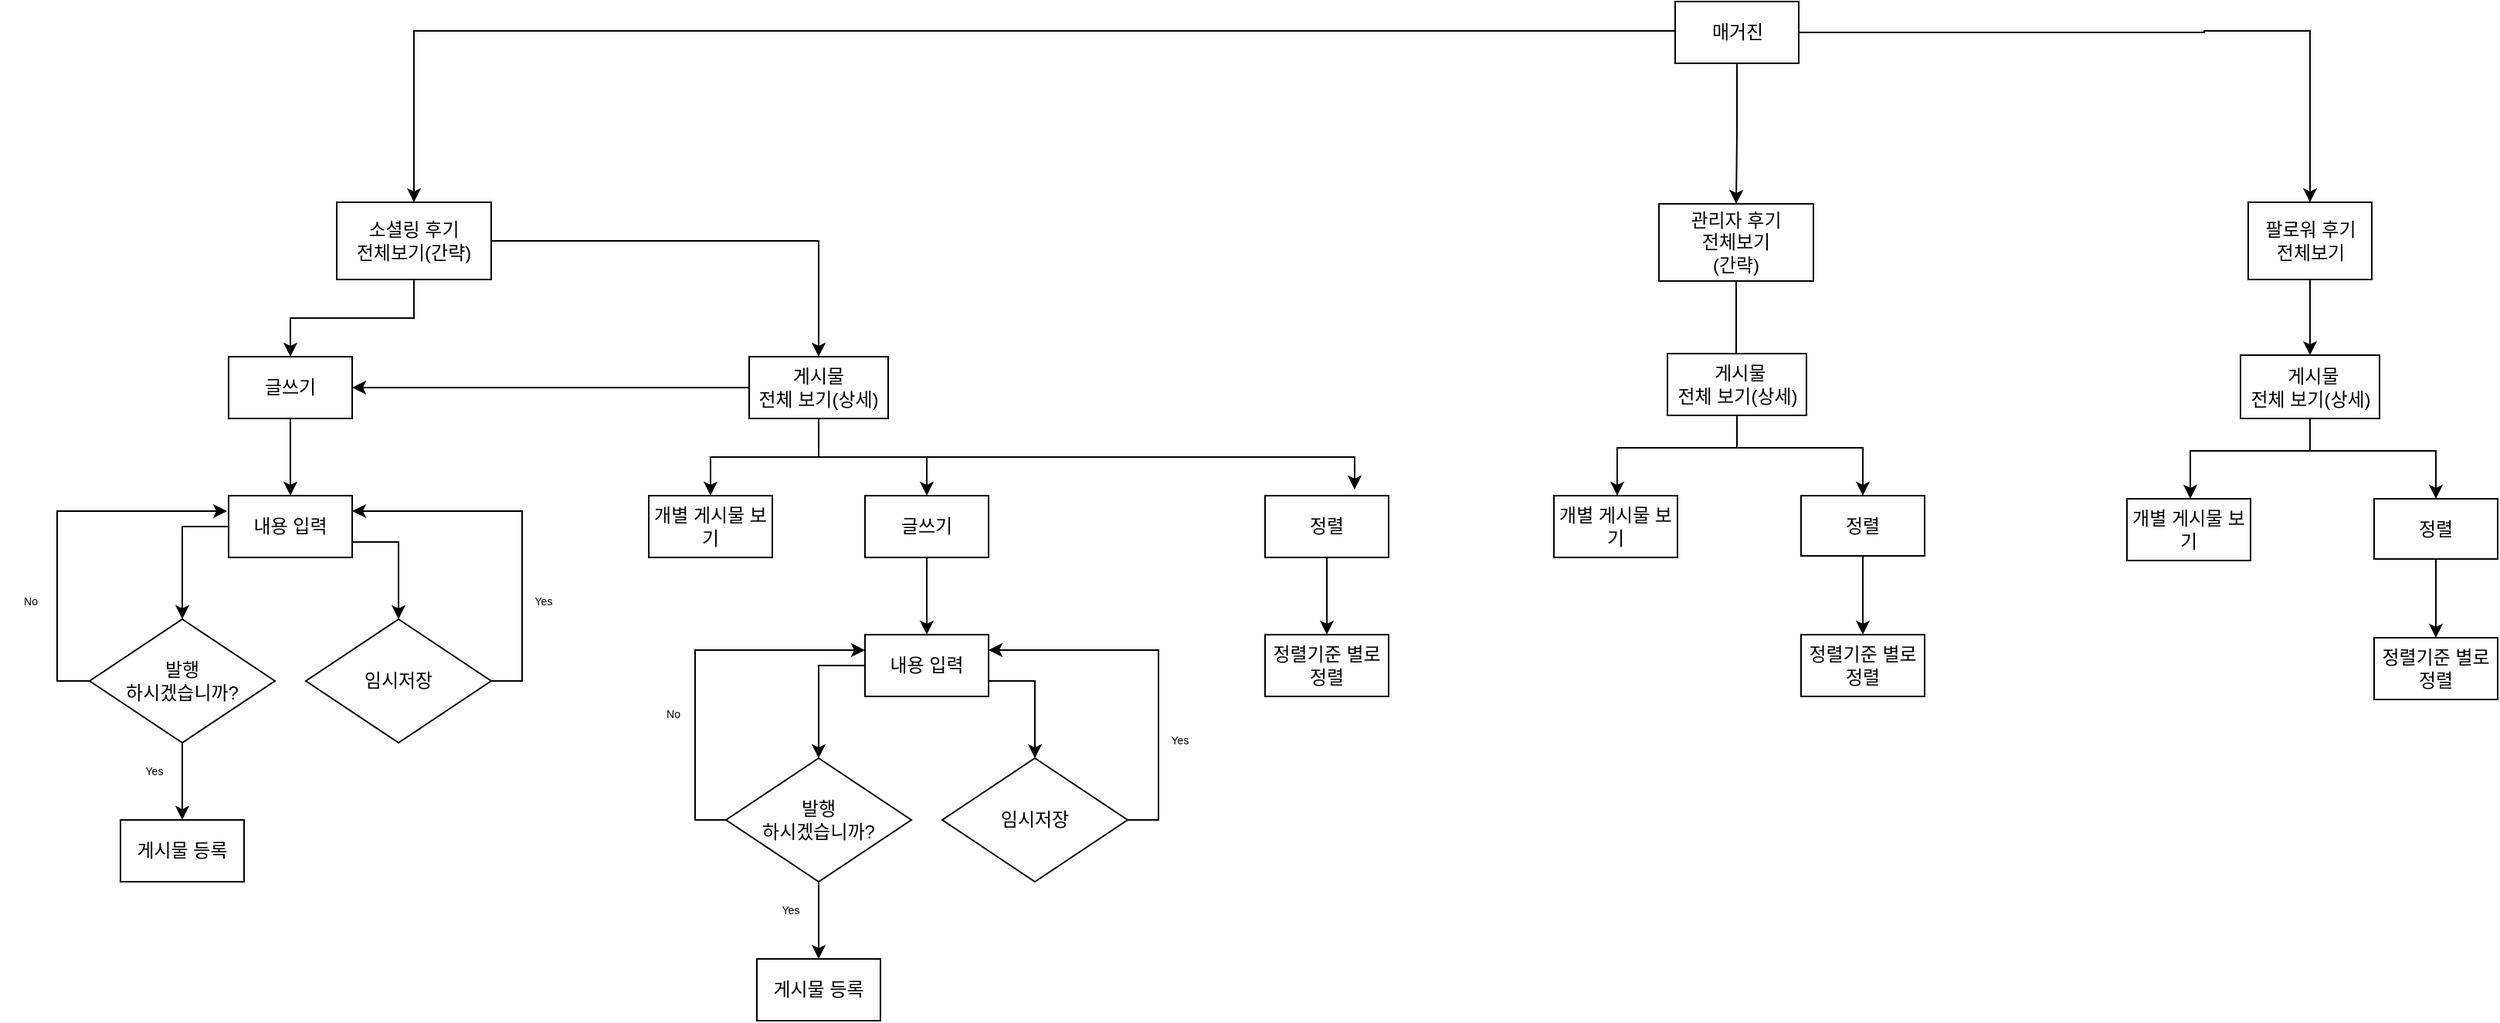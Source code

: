 <mxfile version="15.3.0" type="github">
  <diagram id="C5RBs43oDa-KdzZeNtuy" name="Page-1">
    <mxGraphModel dx="4035" dy="1418" grid="1" gridSize="10" guides="1" tooltips="1" connect="1" arrows="1" fold="1" page="1" pageScale="1" pageWidth="1920" pageHeight="1200" math="0" shadow="0">
      <root>
        <mxCell id="WIyWlLk6GJQsqaUBKTNV-0" />
        <mxCell id="WIyWlLk6GJQsqaUBKTNV-1" parent="WIyWlLk6GJQsqaUBKTNV-0" />
        <mxCell id="82u62CwxhhfS4tkd6ag3-348" style="edgeStyle=orthogonalEdgeStyle;rounded=0;orthogonalLoop=1;jettySize=auto;html=1;exitX=0.5;exitY=1;exitDx=0;exitDy=0;entryX=0.5;entryY=0;entryDx=0;entryDy=0;fontSize=7;" edge="1" parent="WIyWlLk6GJQsqaUBKTNV-1" source="82u62CwxhhfS4tkd6ag3-171">
          <mxGeometry relative="1" as="geometry">
            <mxPoint x="857" y="451" as="targetPoint" />
          </mxGeometry>
        </mxCell>
        <mxCell id="82u62CwxhhfS4tkd6ag3-171" value="관리자 후기&lt;br&gt;전체보기&lt;br&gt;(간략)" style="rounded=0;whiteSpace=wrap;html=1;" vertex="1" parent="WIyWlLk6GJQsqaUBKTNV-1">
          <mxGeometry x="807" y="332" width="100" height="50" as="geometry" />
        </mxCell>
        <mxCell id="82u62CwxhhfS4tkd6ag3-173" value="" style="edgeStyle=orthogonalEdgeStyle;rounded=0;orthogonalLoop=1;jettySize=auto;html=1;" edge="1" parent="WIyWlLk6GJQsqaUBKTNV-1" source="82u62CwxhhfS4tkd6ag3-172" target="82u62CwxhhfS4tkd6ag3-171">
          <mxGeometry relative="1" as="geometry" />
        </mxCell>
        <mxCell id="82u62CwxhhfS4tkd6ag3-182" style="edgeStyle=orthogonalEdgeStyle;rounded=0;orthogonalLoop=1;jettySize=auto;html=1;entryX=0.5;entryY=0;entryDx=0;entryDy=0;" edge="1" parent="WIyWlLk6GJQsqaUBKTNV-1" source="82u62CwxhhfS4tkd6ag3-172" target="82u62CwxhhfS4tkd6ag3-174">
          <mxGeometry relative="1" as="geometry">
            <Array as="points">
              <mxPoint x="1" y="220" />
            </Array>
          </mxGeometry>
        </mxCell>
        <mxCell id="82u62CwxhhfS4tkd6ag3-183" style="edgeStyle=orthogonalEdgeStyle;rounded=0;orthogonalLoop=1;jettySize=auto;html=1;entryX=0.5;entryY=0;entryDx=0;entryDy=0;exitX=1;exitY=0.5;exitDx=0;exitDy=0;" edge="1" parent="WIyWlLk6GJQsqaUBKTNV-1" source="82u62CwxhhfS4tkd6ag3-172" target="82u62CwxhhfS4tkd6ag3-176">
          <mxGeometry relative="1" as="geometry">
            <mxPoint x="1159.5" y="270" as="sourcePoint" />
            <Array as="points">
              <mxPoint x="1160" y="221" />
              <mxPoint x="1370" y="220" />
            </Array>
          </mxGeometry>
        </mxCell>
        <mxCell id="82u62CwxhhfS4tkd6ag3-172" value="매거진" style="rounded=0;whiteSpace=wrap;html=1;" vertex="1" parent="WIyWlLk6GJQsqaUBKTNV-1">
          <mxGeometry x="817.5" y="201" width="80" height="40" as="geometry" />
        </mxCell>
        <mxCell id="82u62CwxhhfS4tkd6ag3-185" style="edgeStyle=orthogonalEdgeStyle;rounded=0;orthogonalLoop=1;jettySize=auto;html=1;exitX=0.5;exitY=1;exitDx=0;exitDy=0;entryX=0.5;entryY=0;entryDx=0;entryDy=0;" edge="1" parent="WIyWlLk6GJQsqaUBKTNV-1" source="82u62CwxhhfS4tkd6ag3-174" target="82u62CwxhhfS4tkd6ag3-188">
          <mxGeometry relative="1" as="geometry">
            <mxPoint x="21" y="431" as="targetPoint" />
            <Array as="points">
              <mxPoint x="1" y="406" />
              <mxPoint x="-79" y="406" />
            </Array>
          </mxGeometry>
        </mxCell>
        <mxCell id="82u62CwxhhfS4tkd6ag3-209" style="edgeStyle=orthogonalEdgeStyle;rounded=0;orthogonalLoop=1;jettySize=auto;html=1;entryX=0.5;entryY=0;entryDx=0;entryDy=0;" edge="1" parent="WIyWlLk6GJQsqaUBKTNV-1" source="82u62CwxhhfS4tkd6ag3-174" target="82u62CwxhhfS4tkd6ag3-187">
          <mxGeometry relative="1" as="geometry" />
        </mxCell>
        <mxCell id="82u62CwxhhfS4tkd6ag3-174" value="소셜링 후기 &lt;br&gt;전체보기(간략)" style="rounded=0;whiteSpace=wrap;html=1;" vertex="1" parent="WIyWlLk6GJQsqaUBKTNV-1">
          <mxGeometry x="-49" y="331" width="100" height="50" as="geometry" />
        </mxCell>
        <mxCell id="82u62CwxhhfS4tkd6ag3-373" value="" style="edgeStyle=orthogonalEdgeStyle;rounded=0;orthogonalLoop=1;jettySize=auto;html=1;fontSize=7;" edge="1" parent="WIyWlLk6GJQsqaUBKTNV-1" source="82u62CwxhhfS4tkd6ag3-176" target="82u62CwxhhfS4tkd6ag3-367">
          <mxGeometry relative="1" as="geometry" />
        </mxCell>
        <mxCell id="82u62CwxhhfS4tkd6ag3-176" value="팔로워 후기&lt;br&gt;전체보기" style="whiteSpace=wrap;html=1;rounded=0;" vertex="1" parent="WIyWlLk6GJQsqaUBKTNV-1">
          <mxGeometry x="1188.5" y="331" width="80" height="50" as="geometry" />
        </mxCell>
        <mxCell id="82u62CwxhhfS4tkd6ag3-215" style="edgeStyle=orthogonalEdgeStyle;rounded=0;orthogonalLoop=1;jettySize=auto;html=1;exitX=0;exitY=0.5;exitDx=0;exitDy=0;entryX=1;entryY=0.5;entryDx=0;entryDy=0;" edge="1" parent="WIyWlLk6GJQsqaUBKTNV-1" source="82u62CwxhhfS4tkd6ag3-187" target="82u62CwxhhfS4tkd6ag3-188">
          <mxGeometry relative="1" as="geometry" />
        </mxCell>
        <mxCell id="82u62CwxhhfS4tkd6ag3-267" style="edgeStyle=orthogonalEdgeStyle;rounded=0;orthogonalLoop=1;jettySize=auto;html=1;fontSize=7;" edge="1" parent="WIyWlLk6GJQsqaUBKTNV-1" source="82u62CwxhhfS4tkd6ag3-187" target="82u62CwxhhfS4tkd6ag3-212">
          <mxGeometry relative="1" as="geometry" />
        </mxCell>
        <mxCell id="82u62CwxhhfS4tkd6ag3-268" style="edgeStyle=orthogonalEdgeStyle;rounded=0;orthogonalLoop=1;jettySize=auto;html=1;entryX=0.5;entryY=0;entryDx=0;entryDy=0;fontSize=7;" edge="1" parent="WIyWlLk6GJQsqaUBKTNV-1" source="82u62CwxhhfS4tkd6ag3-187" target="82u62CwxhhfS4tkd6ag3-256">
          <mxGeometry relative="1" as="geometry" />
        </mxCell>
        <mxCell id="82u62CwxhhfS4tkd6ag3-356" style="edgeStyle=orthogonalEdgeStyle;rounded=0;orthogonalLoop=1;jettySize=auto;html=1;entryX=0.5;entryY=0;entryDx=0;entryDy=0;fontSize=7;" edge="1" parent="WIyWlLk6GJQsqaUBKTNV-1">
          <mxGeometry relative="1" as="geometry">
            <mxPoint x="263.0" y="467" as="sourcePoint" />
            <mxPoint x="610" y="517" as="targetPoint" />
            <Array as="points">
              <mxPoint x="263" y="496" />
              <mxPoint x="610" y="496" />
            </Array>
          </mxGeometry>
        </mxCell>
        <mxCell id="82u62CwxhhfS4tkd6ag3-187" value="게시물&lt;br&gt;전체 보기(상세)" style="rounded=0;whiteSpace=wrap;html=1;" vertex="1" parent="WIyWlLk6GJQsqaUBKTNV-1">
          <mxGeometry x="218" y="431" width="90" height="40" as="geometry" />
        </mxCell>
        <mxCell id="82u62CwxhhfS4tkd6ag3-201" value="" style="edgeStyle=orthogonalEdgeStyle;rounded=0;orthogonalLoop=1;jettySize=auto;html=1;" edge="1" parent="WIyWlLk6GJQsqaUBKTNV-1" source="82u62CwxhhfS4tkd6ag3-188" target="82u62CwxhhfS4tkd6ag3-189">
          <mxGeometry relative="1" as="geometry" />
        </mxCell>
        <mxCell id="82u62CwxhhfS4tkd6ag3-188" value="글쓰기" style="rounded=0;whiteSpace=wrap;html=1;" vertex="1" parent="WIyWlLk6GJQsqaUBKTNV-1">
          <mxGeometry x="-119" y="431" width="80" height="40" as="geometry" />
        </mxCell>
        <mxCell id="82u62CwxhhfS4tkd6ag3-203" value="" style="edgeStyle=orthogonalEdgeStyle;rounded=0;orthogonalLoop=1;jettySize=auto;html=1;entryX=0.5;entryY=0;entryDx=0;entryDy=0;" edge="1" parent="WIyWlLk6GJQsqaUBKTNV-1" source="82u62CwxhhfS4tkd6ag3-189" target="82u62CwxhhfS4tkd6ag3-191">
          <mxGeometry relative="1" as="geometry">
            <mxPoint x="-199" y="541" as="targetPoint" />
            <Array as="points">
              <mxPoint x="-149" y="541" />
            </Array>
          </mxGeometry>
        </mxCell>
        <mxCell id="82u62CwxhhfS4tkd6ag3-205" value="" style="edgeStyle=orthogonalEdgeStyle;rounded=0;orthogonalLoop=1;jettySize=auto;html=1;entryX=0.5;entryY=0;entryDx=0;entryDy=0;exitX=1;exitY=0.75;exitDx=0;exitDy=0;" edge="1" parent="WIyWlLk6GJQsqaUBKTNV-1" source="82u62CwxhhfS4tkd6ag3-189" target="82u62CwxhhfS4tkd6ag3-190">
          <mxGeometry relative="1" as="geometry">
            <mxPoint x="-29" y="561" as="sourcePoint" />
            <mxPoint x="21" y="541" as="targetPoint" />
            <Array as="points">
              <mxPoint x="-9" y="551" />
            </Array>
          </mxGeometry>
        </mxCell>
        <mxCell id="82u62CwxhhfS4tkd6ag3-189" value="내용 입력" style="rounded=0;whiteSpace=wrap;html=1;" vertex="1" parent="WIyWlLk6GJQsqaUBKTNV-1">
          <mxGeometry x="-119" y="521" width="80" height="40" as="geometry" />
        </mxCell>
        <mxCell id="82u62CwxhhfS4tkd6ag3-208" style="edgeStyle=orthogonalEdgeStyle;rounded=0;orthogonalLoop=1;jettySize=auto;html=1;exitX=1;exitY=0.5;exitDx=0;exitDy=0;entryX=1;entryY=0.25;entryDx=0;entryDy=0;" edge="1" parent="WIyWlLk6GJQsqaUBKTNV-1" source="82u62CwxhhfS4tkd6ag3-190" target="82u62CwxhhfS4tkd6ag3-189">
          <mxGeometry relative="1" as="geometry" />
        </mxCell>
        <mxCell id="82u62CwxhhfS4tkd6ag3-190" value="임시저장" style="rhombus;whiteSpace=wrap;html=1;" vertex="1" parent="WIyWlLk6GJQsqaUBKTNV-1">
          <mxGeometry x="-69" y="601" width="120" height="80" as="geometry" />
        </mxCell>
        <mxCell id="82u62CwxhhfS4tkd6ag3-196" value="" style="edgeStyle=orthogonalEdgeStyle;rounded=0;orthogonalLoop=1;jettySize=auto;html=1;" edge="1" parent="WIyWlLk6GJQsqaUBKTNV-1" source="82u62CwxhhfS4tkd6ag3-191" target="82u62CwxhhfS4tkd6ag3-194">
          <mxGeometry relative="1" as="geometry" />
        </mxCell>
        <mxCell id="82u62CwxhhfS4tkd6ag3-374" style="edgeStyle=orthogonalEdgeStyle;rounded=0;orthogonalLoop=1;jettySize=auto;html=1;fontSize=7;exitX=0;exitY=0.5;exitDx=0;exitDy=0;" edge="1" parent="WIyWlLk6GJQsqaUBKTNV-1" source="82u62CwxhhfS4tkd6ag3-191">
          <mxGeometry relative="1" as="geometry">
            <mxPoint x="-120" y="531" as="targetPoint" />
            <mxPoint x="-209" y="652.0" as="sourcePoint" />
            <Array as="points">
              <mxPoint x="-230" y="641" />
              <mxPoint x="-230" y="531" />
            </Array>
          </mxGeometry>
        </mxCell>
        <mxCell id="82u62CwxhhfS4tkd6ag3-191" value="발행&lt;br&gt;하시겠습니까?" style="rhombus;whiteSpace=wrap;html=1;" vertex="1" parent="WIyWlLk6GJQsqaUBKTNV-1">
          <mxGeometry x="-209" y="601" width="120" height="80" as="geometry" />
        </mxCell>
        <mxCell id="82u62CwxhhfS4tkd6ag3-194" value="게시물 등록" style="rounded=0;whiteSpace=wrap;html=1;" vertex="1" parent="WIyWlLk6GJQsqaUBKTNV-1">
          <mxGeometry x="-189" y="731" width="80" height="40" as="geometry" />
        </mxCell>
        <mxCell id="82u62CwxhhfS4tkd6ag3-212" value="개별 게시물 보기" style="rounded=0;whiteSpace=wrap;html=1;" vertex="1" parent="WIyWlLk6GJQsqaUBKTNV-1">
          <mxGeometry x="153" y="521" width="80" height="40" as="geometry" />
        </mxCell>
        <mxCell id="82u62CwxhhfS4tkd6ag3-219" value="Yes" style="text;html=1;strokeColor=none;fillColor=none;align=center;verticalAlign=middle;whiteSpace=wrap;rounded=0;fontSize=7;" vertex="1" parent="WIyWlLk6GJQsqaUBKTNV-1">
          <mxGeometry x="65" y="580" width="40" height="20" as="geometry" />
        </mxCell>
        <mxCell id="82u62CwxhhfS4tkd6ag3-226" value="Yes" style="text;html=1;strokeColor=none;fillColor=none;align=center;verticalAlign=middle;whiteSpace=wrap;rounded=0;fontSize=7;" vertex="1" parent="WIyWlLk6GJQsqaUBKTNV-1">
          <mxGeometry x="-187" y="690" width="40" height="20" as="geometry" />
        </mxCell>
        <mxCell id="82u62CwxhhfS4tkd6ag3-229" value="No" style="text;html=1;strokeColor=none;fillColor=none;align=center;verticalAlign=middle;whiteSpace=wrap;rounded=0;fontSize=7;" vertex="1" parent="WIyWlLk6GJQsqaUBKTNV-1">
          <mxGeometry x="-267" y="580" width="40" height="20" as="geometry" />
        </mxCell>
        <mxCell id="82u62CwxhhfS4tkd6ag3-255" value="" style="edgeStyle=orthogonalEdgeStyle;rounded=0;orthogonalLoop=1;jettySize=auto;html=1;" edge="1" parent="WIyWlLk6GJQsqaUBKTNV-1" source="82u62CwxhhfS4tkd6ag3-256" target="82u62CwxhhfS4tkd6ag3-259">
          <mxGeometry relative="1" as="geometry" />
        </mxCell>
        <mxCell id="82u62CwxhhfS4tkd6ag3-256" value="글쓰기" style="rounded=0;whiteSpace=wrap;html=1;" vertex="1" parent="WIyWlLk6GJQsqaUBKTNV-1">
          <mxGeometry x="293" y="521" width="80" height="40" as="geometry" />
        </mxCell>
        <mxCell id="82u62CwxhhfS4tkd6ag3-257" value="" style="edgeStyle=orthogonalEdgeStyle;rounded=0;orthogonalLoop=1;jettySize=auto;html=1;entryX=0.5;entryY=0;entryDx=0;entryDy=0;" edge="1" parent="WIyWlLk6GJQsqaUBKTNV-1" source="82u62CwxhhfS4tkd6ag3-259" target="82u62CwxhhfS4tkd6ag3-263">
          <mxGeometry relative="1" as="geometry">
            <mxPoint x="213" y="631" as="targetPoint" />
            <Array as="points">
              <mxPoint x="263" y="631" />
            </Array>
          </mxGeometry>
        </mxCell>
        <mxCell id="82u62CwxhhfS4tkd6ag3-258" value="" style="edgeStyle=orthogonalEdgeStyle;rounded=0;orthogonalLoop=1;jettySize=auto;html=1;entryX=0.5;entryY=0;entryDx=0;entryDy=0;exitX=1;exitY=0.75;exitDx=0;exitDy=0;" edge="1" parent="WIyWlLk6GJQsqaUBKTNV-1" source="82u62CwxhhfS4tkd6ag3-259" target="82u62CwxhhfS4tkd6ag3-261">
          <mxGeometry relative="1" as="geometry">
            <mxPoint x="383" y="651" as="sourcePoint" />
            <mxPoint x="433" y="631" as="targetPoint" />
            <Array as="points">
              <mxPoint x="403" y="641" />
            </Array>
          </mxGeometry>
        </mxCell>
        <mxCell id="82u62CwxhhfS4tkd6ag3-259" value="내용 입력" style="rounded=0;whiteSpace=wrap;html=1;" vertex="1" parent="WIyWlLk6GJQsqaUBKTNV-1">
          <mxGeometry x="293" y="611" width="80" height="40" as="geometry" />
        </mxCell>
        <mxCell id="82u62CwxhhfS4tkd6ag3-260" style="edgeStyle=orthogonalEdgeStyle;rounded=0;orthogonalLoop=1;jettySize=auto;html=1;exitX=1;exitY=0.5;exitDx=0;exitDy=0;entryX=1;entryY=0.25;entryDx=0;entryDy=0;" edge="1" parent="WIyWlLk6GJQsqaUBKTNV-1" source="82u62CwxhhfS4tkd6ag3-261" target="82u62CwxhhfS4tkd6ag3-259">
          <mxGeometry relative="1" as="geometry" />
        </mxCell>
        <mxCell id="82u62CwxhhfS4tkd6ag3-261" value="임시저장" style="rhombus;whiteSpace=wrap;html=1;" vertex="1" parent="WIyWlLk6GJQsqaUBKTNV-1">
          <mxGeometry x="343" y="691" width="120" height="80" as="geometry" />
        </mxCell>
        <mxCell id="82u62CwxhhfS4tkd6ag3-262" value="" style="edgeStyle=orthogonalEdgeStyle;rounded=0;orthogonalLoop=1;jettySize=auto;html=1;" edge="1" parent="WIyWlLk6GJQsqaUBKTNV-1" source="82u62CwxhhfS4tkd6ag3-263" target="82u62CwxhhfS4tkd6ag3-264">
          <mxGeometry relative="1" as="geometry" />
        </mxCell>
        <mxCell id="82u62CwxhhfS4tkd6ag3-263" value="발행&lt;br&gt;하시겠습니까?" style="rhombus;whiteSpace=wrap;html=1;" vertex="1" parent="WIyWlLk6GJQsqaUBKTNV-1">
          <mxGeometry x="203" y="691" width="120" height="80" as="geometry" />
        </mxCell>
        <mxCell id="82u62CwxhhfS4tkd6ag3-264" value="게시물 등록" style="rounded=0;whiteSpace=wrap;html=1;" vertex="1" parent="WIyWlLk6GJQsqaUBKTNV-1">
          <mxGeometry x="223" y="821" width="80" height="40" as="geometry" />
        </mxCell>
        <mxCell id="82u62CwxhhfS4tkd6ag3-265" value="Yes" style="text;html=1;strokeColor=none;fillColor=none;align=center;verticalAlign=middle;whiteSpace=wrap;rounded=0;fontSize=7;" vertex="1" parent="WIyWlLk6GJQsqaUBKTNV-1">
          <mxGeometry x="477" y="670" width="40" height="20" as="geometry" />
        </mxCell>
        <mxCell id="82u62CwxhhfS4tkd6ag3-266" value="Yes" style="text;html=1;strokeColor=none;fillColor=none;align=center;verticalAlign=middle;whiteSpace=wrap;rounded=0;fontSize=7;" vertex="1" parent="WIyWlLk6GJQsqaUBKTNV-1">
          <mxGeometry x="225" y="780" width="40" height="20" as="geometry" />
        </mxCell>
        <mxCell id="82u62CwxhhfS4tkd6ag3-270" value="No" style="text;html=1;strokeColor=none;fillColor=none;align=center;verticalAlign=middle;whiteSpace=wrap;rounded=0;fontSize=7;" vertex="1" parent="WIyWlLk6GJQsqaUBKTNV-1">
          <mxGeometry x="149" y="653" width="40" height="20" as="geometry" />
        </mxCell>
        <mxCell id="82u62CwxhhfS4tkd6ag3-311" style="edgeStyle=orthogonalEdgeStyle;rounded=0;orthogonalLoop=1;jettySize=auto;html=1;fontSize=7;" edge="1" parent="WIyWlLk6GJQsqaUBKTNV-1" source="82u62CwxhhfS4tkd6ag3-313" target="82u62CwxhhfS4tkd6ag3-325">
          <mxGeometry relative="1" as="geometry">
            <Array as="points">
              <mxPoint x="857" y="490" />
              <mxPoint x="780" y="490" />
            </Array>
          </mxGeometry>
        </mxCell>
        <mxCell id="82u62CwxhhfS4tkd6ag3-362" style="edgeStyle=orthogonalEdgeStyle;rounded=0;orthogonalLoop=1;jettySize=auto;html=1;fontSize=7;" edge="1" parent="WIyWlLk6GJQsqaUBKTNV-1" source="82u62CwxhhfS4tkd6ag3-313" target="82u62CwxhhfS4tkd6ag3-360">
          <mxGeometry relative="1" as="geometry">
            <Array as="points">
              <mxPoint x="857" y="490" />
              <mxPoint x="939" y="490" />
            </Array>
          </mxGeometry>
        </mxCell>
        <mxCell id="82u62CwxhhfS4tkd6ag3-313" value="&amp;nbsp;게시물&lt;br&gt;전체 보기(상세)" style="rounded=0;whiteSpace=wrap;html=1;" vertex="1" parent="WIyWlLk6GJQsqaUBKTNV-1">
          <mxGeometry x="812.5" y="429" width="90" height="40" as="geometry" />
        </mxCell>
        <mxCell id="82u62CwxhhfS4tkd6ag3-325" value="개별 게시물 보기" style="rounded=0;whiteSpace=wrap;html=1;" vertex="1" parent="WIyWlLk6GJQsqaUBKTNV-1">
          <mxGeometry x="739" y="521" width="80" height="40" as="geometry" />
        </mxCell>
        <mxCell id="82u62CwxhhfS4tkd6ag3-357" value="" style="edgeStyle=orthogonalEdgeStyle;rounded=0;orthogonalLoop=1;jettySize=auto;html=1;fontSize=7;" edge="1" parent="WIyWlLk6GJQsqaUBKTNV-1" source="82u62CwxhhfS4tkd6ag3-353" target="82u62CwxhhfS4tkd6ag3-355">
          <mxGeometry relative="1" as="geometry" />
        </mxCell>
        <mxCell id="82u62CwxhhfS4tkd6ag3-353" value="정렬" style="rounded=0;whiteSpace=wrap;html=1;" vertex="1" parent="WIyWlLk6GJQsqaUBKTNV-1">
          <mxGeometry x="552" y="521" width="80" height="40" as="geometry" />
        </mxCell>
        <mxCell id="82u62CwxhhfS4tkd6ag3-355" value="정렬기준 별로 정렬" style="rounded=0;whiteSpace=wrap;html=1;" vertex="1" parent="WIyWlLk6GJQsqaUBKTNV-1">
          <mxGeometry x="552" y="611" width="80" height="40" as="geometry" />
        </mxCell>
        <mxCell id="82u62CwxhhfS4tkd6ag3-363" value="" style="edgeStyle=orthogonalEdgeStyle;rounded=0;orthogonalLoop=1;jettySize=auto;html=1;fontSize=7;" edge="1" parent="WIyWlLk6GJQsqaUBKTNV-1" source="82u62CwxhhfS4tkd6ag3-360" target="82u62CwxhhfS4tkd6ag3-361">
          <mxGeometry relative="1" as="geometry" />
        </mxCell>
        <mxCell id="82u62CwxhhfS4tkd6ag3-360" value="정렬" style="rounded=0;whiteSpace=wrap;html=1;" vertex="1" parent="WIyWlLk6GJQsqaUBKTNV-1">
          <mxGeometry x="899" y="521" width="80" height="39" as="geometry" />
        </mxCell>
        <mxCell id="82u62CwxhhfS4tkd6ag3-361" value="정렬기준 별로 정렬" style="rounded=0;whiteSpace=wrap;html=1;" vertex="1" parent="WIyWlLk6GJQsqaUBKTNV-1">
          <mxGeometry x="899" y="611" width="80" height="40" as="geometry" />
        </mxCell>
        <mxCell id="82u62CwxhhfS4tkd6ag3-365" style="edgeStyle=orthogonalEdgeStyle;rounded=0;orthogonalLoop=1;jettySize=auto;html=1;fontSize=7;" edge="1" parent="WIyWlLk6GJQsqaUBKTNV-1" source="82u62CwxhhfS4tkd6ag3-367" target="82u62CwxhhfS4tkd6ag3-368">
          <mxGeometry relative="1" as="geometry">
            <Array as="points">
              <mxPoint x="1228" y="492" />
              <mxPoint x="1151" y="492" />
            </Array>
          </mxGeometry>
        </mxCell>
        <mxCell id="82u62CwxhhfS4tkd6ag3-366" style="edgeStyle=orthogonalEdgeStyle;rounded=0;orthogonalLoop=1;jettySize=auto;html=1;fontSize=7;" edge="1" parent="WIyWlLk6GJQsqaUBKTNV-1" source="82u62CwxhhfS4tkd6ag3-367" target="82u62CwxhhfS4tkd6ag3-370">
          <mxGeometry relative="1" as="geometry">
            <Array as="points">
              <mxPoint x="1228" y="492" />
              <mxPoint x="1310" y="492" />
            </Array>
          </mxGeometry>
        </mxCell>
        <mxCell id="82u62CwxhhfS4tkd6ag3-367" value="&amp;nbsp;게시물&lt;br&gt;전체 보기(상세)" style="rounded=0;whiteSpace=wrap;html=1;" vertex="1" parent="WIyWlLk6GJQsqaUBKTNV-1">
          <mxGeometry x="1183.5" y="430" width="90" height="41" as="geometry" />
        </mxCell>
        <mxCell id="82u62CwxhhfS4tkd6ag3-368" value="개별 게시물 보기" style="rounded=0;whiteSpace=wrap;html=1;" vertex="1" parent="WIyWlLk6GJQsqaUBKTNV-1">
          <mxGeometry x="1110" y="523" width="80" height="40" as="geometry" />
        </mxCell>
        <mxCell id="82u62CwxhhfS4tkd6ag3-369" value="" style="edgeStyle=orthogonalEdgeStyle;rounded=0;orthogonalLoop=1;jettySize=auto;html=1;fontSize=7;" edge="1" parent="WIyWlLk6GJQsqaUBKTNV-1" source="82u62CwxhhfS4tkd6ag3-370" target="82u62CwxhhfS4tkd6ag3-372">
          <mxGeometry relative="1" as="geometry" />
        </mxCell>
        <mxCell id="82u62CwxhhfS4tkd6ag3-370" value="정렬" style="rounded=0;whiteSpace=wrap;html=1;" vertex="1" parent="WIyWlLk6GJQsqaUBKTNV-1">
          <mxGeometry x="1270" y="523" width="80" height="39" as="geometry" />
        </mxCell>
        <mxCell id="82u62CwxhhfS4tkd6ag3-372" value="정렬기준 별로 정렬" style="rounded=0;whiteSpace=wrap;html=1;" vertex="1" parent="WIyWlLk6GJQsqaUBKTNV-1">
          <mxGeometry x="1270" y="613" width="80" height="40" as="geometry" />
        </mxCell>
        <mxCell id="82u62CwxhhfS4tkd6ag3-377" style="edgeStyle=orthogonalEdgeStyle;rounded=0;orthogonalLoop=1;jettySize=auto;html=1;fontSize=7;exitX=0;exitY=0.5;exitDx=0;exitDy=0;" edge="1" parent="WIyWlLk6GJQsqaUBKTNV-1">
          <mxGeometry relative="1" as="geometry">
            <mxPoint x="293" y="621" as="targetPoint" />
            <mxPoint x="204" y="731" as="sourcePoint" />
            <Array as="points">
              <mxPoint x="183" y="731" />
              <mxPoint x="183" y="621" />
            </Array>
          </mxGeometry>
        </mxCell>
      </root>
    </mxGraphModel>
  </diagram>
</mxfile>
